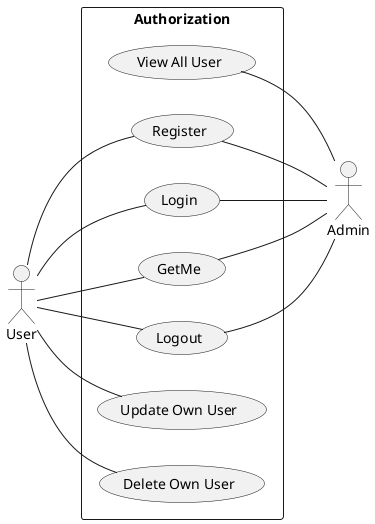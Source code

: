 @startuml Authorization System Use Case Diagram
left to right direction
actor "User" as user
rectangle "Authorization" as AuthorizationSystem {  
    usecase "View All User" as viewallUser
    usecase "Register" as register
    usecase "Login" as login
    usecase "GetMe" as getMe
    usecase "Logout" as logout
    usecase "Update Own User" as updateOwnUser
    usecase "Delete Own User" as deleteOwnUser
}

user -- register
user -- login
user -- getMe
user -- logout
user -- updateOwnUser
user -- deleteOwnUser

actor "Admin" as admin
register -- admin
login -- admin
getMe -- admin
logout -- admin
viewallUser -- admin


@enduml
